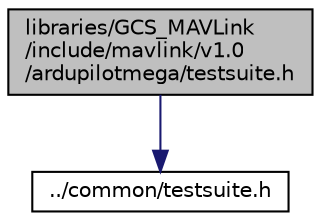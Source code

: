 digraph "libraries/GCS_MAVLink/include/mavlink/v1.0/ardupilotmega/testsuite.h"
{
 // INTERACTIVE_SVG=YES
  edge [fontname="Helvetica",fontsize="10",labelfontname="Helvetica",labelfontsize="10"];
  node [fontname="Helvetica",fontsize="10",shape=record];
  Node1 [label="libraries/GCS_MAVLink\l/include/mavlink/v1.0\l/ardupilotmega/testsuite.h",height=0.2,width=0.4,color="black", fillcolor="grey75", style="filled" fontcolor="black"];
  Node1 -> Node2 [color="midnightblue",fontsize="10",style="solid",fontname="Helvetica"];
  Node2 [label="../common/testsuite.h",height=0.2,width=0.4,color="black", fillcolor="white", style="filled",URL="$v1_80_2common_2testsuite_8h.html",tooltip="MAVLink comm protocol testsuite generated from common.xml. "];
}
